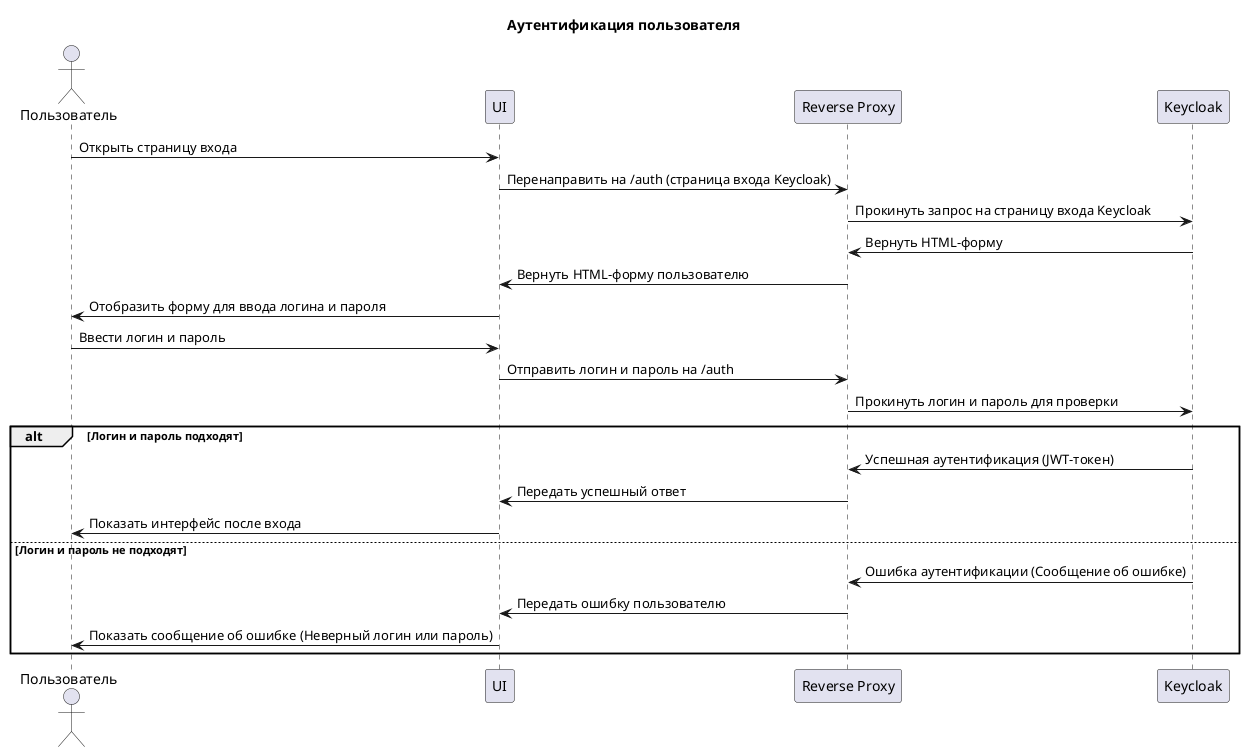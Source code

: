 @startuml
title Аутентификация пользователя

actor Пользователь
participant Интерфейс as "UI"
participant Проски as "Reverse Proxy"
participant Keycloak as "Keycloak"

Пользователь -> Интерфейс : Открыть страницу входа
Интерфейс -> Проски : Перенаправить на /auth (страница входа Keycloak)
Проски -> Keycloak : Прокинуть запрос на страницу входа Keycloak
Keycloak -> Проски : Вернуть HTML-форму
Проски -> Интерфейс : Вернуть HTML-форму пользователю
Интерфейс -> Пользователь : Отобразить форму для ввода логина и пароля

Пользователь -> Интерфейс : Ввести логин и пароль
Интерфейс -> Проски : Отправить логин и пароль на /auth
Проски -> Keycloak : Прокинуть логин и пароль для проверки

alt Логин и пароль подходят
    Keycloak -> Проски : Успешная аутентификация (JWT-токен)
    Проски -> Интерфейс : Передать успешный ответ
    Интерфейс -> Пользователь : Показать интерфейс после входа
else Логин и пароль не подходят
    Keycloak -> Проски : Ошибка аутентификации (Сообщение об ошибке)
    Проски -> Интерфейс : Передать ошибку пользователю
    Интерфейс -> Пользователь : Показать сообщение об ошибке (Неверный логин или пароль)
end

@enduml